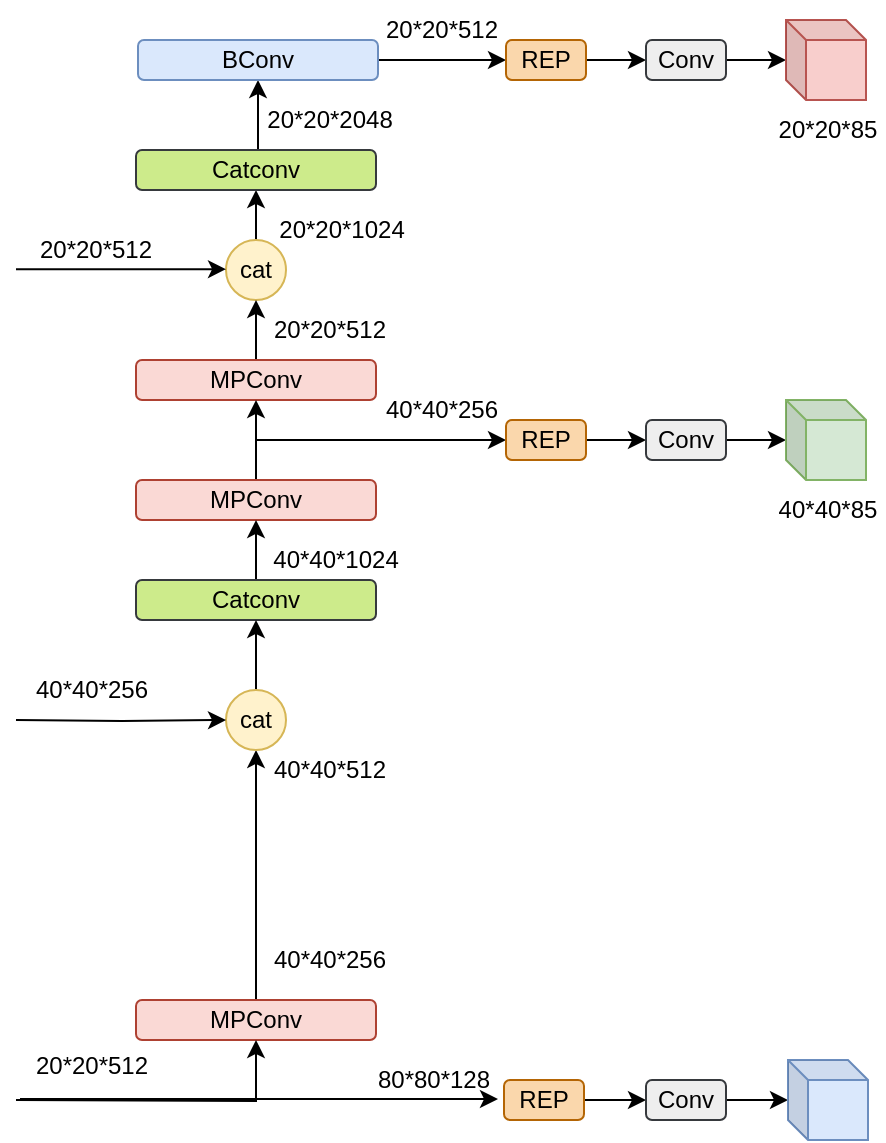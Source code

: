 <mxfile version="21.7.5" type="github">
  <diagram name="第 1 页" id="BxpWBGhLugeLvvQ4xKgi">
    <mxGraphModel dx="1221" dy="751" grid="1" gridSize="10" guides="1" tooltips="1" connect="1" arrows="1" fold="1" page="1" pageScale="1" pageWidth="827" pageHeight="1169" math="0" shadow="0">
      <root>
        <mxCell id="0" />
        <mxCell id="1" parent="0" />
        <mxCell id="-PBef_q32Zkmgs0JqWK8-1" style="edgeStyle=orthogonalEdgeStyle;rounded=0;orthogonalLoop=1;jettySize=auto;html=1;exitX=0.5;exitY=0;exitDx=0;exitDy=0;entryX=0.5;entryY=1;entryDx=0;entryDy=0;" edge="1" parent="1" source="-PBef_q32Zkmgs0JqWK8-2" target="-PBef_q32Zkmgs0JqWK8-15">
          <mxGeometry relative="1" as="geometry" />
        </mxCell>
        <mxCell id="-PBef_q32Zkmgs0JqWK8-2" value="cat" style="ellipse;whiteSpace=wrap;html=1;rounded=1;fillColor=#fff2cc;strokeColor=#d6b656;" vertex="1" parent="1">
          <mxGeometry x="265" y="250" width="30" height="30" as="geometry" />
        </mxCell>
        <mxCell id="-PBef_q32Zkmgs0JqWK8-3" value="" style="edgeStyle=orthogonalEdgeStyle;rounded=0;orthogonalLoop=1;jettySize=auto;html=1;" edge="1" parent="1" source="-PBef_q32Zkmgs0JqWK8-4" target="-PBef_q32Zkmgs0JqWK8-2">
          <mxGeometry relative="1" as="geometry" />
        </mxCell>
        <mxCell id="-PBef_q32Zkmgs0JqWK8-4" value="MPConv" style="whiteSpace=wrap;html=1;rounded=1;fillColor=#fad9d5;strokeColor=#ae4132;" vertex="1" parent="1">
          <mxGeometry x="220" y="310" width="120" height="20" as="geometry" />
        </mxCell>
        <mxCell id="-PBef_q32Zkmgs0JqWK8-5" value="" style="edgeStyle=orthogonalEdgeStyle;rounded=0;orthogonalLoop=1;jettySize=auto;html=1;" edge="1" parent="1" source="-PBef_q32Zkmgs0JqWK8-7" target="-PBef_q32Zkmgs0JqWK8-4">
          <mxGeometry relative="1" as="geometry" />
        </mxCell>
        <mxCell id="-PBef_q32Zkmgs0JqWK8-6" style="edgeStyle=orthogonalEdgeStyle;rounded=0;orthogonalLoop=1;jettySize=auto;html=1;exitX=0.5;exitY=0;exitDx=0;exitDy=0;entryX=0;entryY=0.5;entryDx=0;entryDy=0;" edge="1" parent="1" source="-PBef_q32Zkmgs0JqWK8-7" target="-PBef_q32Zkmgs0JqWK8-21">
          <mxGeometry relative="1" as="geometry" />
        </mxCell>
        <mxCell id="-PBef_q32Zkmgs0JqWK8-7" value="MPConv" style="whiteSpace=wrap;html=1;rounded=1;fillColor=#fad9d5;strokeColor=#ae4132;" vertex="1" parent="1">
          <mxGeometry x="220" y="370" width="120" height="20" as="geometry" />
        </mxCell>
        <mxCell id="-PBef_q32Zkmgs0JqWK8-8" value="" style="edgeStyle=orthogonalEdgeStyle;rounded=0;orthogonalLoop=1;jettySize=auto;html=1;" edge="1" parent="1" source="-PBef_q32Zkmgs0JqWK8-9" target="-PBef_q32Zkmgs0JqWK8-7">
          <mxGeometry relative="1" as="geometry" />
        </mxCell>
        <mxCell id="-PBef_q32Zkmgs0JqWK8-9" value="Catconv" style="whiteSpace=wrap;html=1;rounded=1;fillColor=#cdeb8b;strokeColor=#36393d;" vertex="1" parent="1">
          <mxGeometry x="220" y="420" width="120" height="20" as="geometry" />
        </mxCell>
        <mxCell id="-PBef_q32Zkmgs0JqWK8-10" style="edgeStyle=orthogonalEdgeStyle;rounded=0;orthogonalLoop=1;jettySize=auto;html=1;exitX=0.5;exitY=0;exitDx=0;exitDy=0;entryX=0.5;entryY=1;entryDx=0;entryDy=0;" edge="1" parent="1" source="-PBef_q32Zkmgs0JqWK8-11" target="-PBef_q32Zkmgs0JqWK8-13">
          <mxGeometry relative="1" as="geometry">
            <mxPoint x="264" y="520" as="targetPoint" />
            <Array as="points">
              <mxPoint x="280" y="520" />
              <mxPoint x="280" y="520" />
            </Array>
          </mxGeometry>
        </mxCell>
        <mxCell id="-PBef_q32Zkmgs0JqWK8-11" value="MPConv" style="whiteSpace=wrap;html=1;rounded=1;fillColor=#fad9d5;strokeColor=#ae4132;" vertex="1" parent="1">
          <mxGeometry x="220" y="630" width="120" height="20" as="geometry" />
        </mxCell>
        <mxCell id="-PBef_q32Zkmgs0JqWK8-12" value="" style="edgeStyle=orthogonalEdgeStyle;rounded=0;orthogonalLoop=1;jettySize=auto;html=1;" edge="1" parent="1" source="-PBef_q32Zkmgs0JqWK8-13" target="-PBef_q32Zkmgs0JqWK8-9">
          <mxGeometry relative="1" as="geometry" />
        </mxCell>
        <mxCell id="-PBef_q32Zkmgs0JqWK8-13" value="cat" style="ellipse;whiteSpace=wrap;html=1;rounded=1;fillColor=#fff2cc;strokeColor=#d6b656;" vertex="1" parent="1">
          <mxGeometry x="265" y="475" width="30" height="30" as="geometry" />
        </mxCell>
        <mxCell id="-PBef_q32Zkmgs0JqWK8-14" style="edgeStyle=orthogonalEdgeStyle;rounded=0;orthogonalLoop=1;jettySize=auto;html=1;exitX=0.5;exitY=0;exitDx=0;exitDy=0;entryX=0.5;entryY=1;entryDx=0;entryDy=0;" edge="1" parent="1" source="-PBef_q32Zkmgs0JqWK8-15" target="-PBef_q32Zkmgs0JqWK8-17">
          <mxGeometry relative="1" as="geometry">
            <mxPoint x="280" y="185" as="sourcePoint" />
          </mxGeometry>
        </mxCell>
        <mxCell id="-PBef_q32Zkmgs0JqWK8-15" value="Catconv" style="rounded=1;whiteSpace=wrap;html=1;fillColor=#cdeb8b;strokeColor=#36393d;" vertex="1" parent="1">
          <mxGeometry x="220" y="205" width="120" height="20" as="geometry" />
        </mxCell>
        <mxCell id="-PBef_q32Zkmgs0JqWK8-16" style="edgeStyle=orthogonalEdgeStyle;rounded=0;orthogonalLoop=1;jettySize=auto;html=1;exitX=1;exitY=0.5;exitDx=0;exitDy=0;entryX=0;entryY=0.5;entryDx=0;entryDy=0;" edge="1" parent="1" source="-PBef_q32Zkmgs0JqWK8-17" target="-PBef_q32Zkmgs0JqWK8-19">
          <mxGeometry relative="1" as="geometry" />
        </mxCell>
        <mxCell id="-PBef_q32Zkmgs0JqWK8-17" value="BConv" style="rounded=1;whiteSpace=wrap;html=1;fillColor=#dae8fc;strokeColor=#6c8ebf;" vertex="1" parent="1">
          <mxGeometry x="221" y="150" width="120" height="20" as="geometry" />
        </mxCell>
        <mxCell id="-PBef_q32Zkmgs0JqWK8-18" value="" style="edgeStyle=orthogonalEdgeStyle;rounded=0;orthogonalLoop=1;jettySize=auto;html=1;" edge="1" parent="1" source="-PBef_q32Zkmgs0JqWK8-19" target="-PBef_q32Zkmgs0JqWK8-25">
          <mxGeometry relative="1" as="geometry" />
        </mxCell>
        <mxCell id="-PBef_q32Zkmgs0JqWK8-19" value="REP" style="rounded=1;whiteSpace=wrap;html=1;fillColor=#fad7ac;strokeColor=#b46504;" vertex="1" parent="1">
          <mxGeometry x="405" y="150" width="40" height="20" as="geometry" />
        </mxCell>
        <mxCell id="-PBef_q32Zkmgs0JqWK8-20" value="" style="edgeStyle=orthogonalEdgeStyle;rounded=0;orthogonalLoop=1;jettySize=auto;html=1;" edge="1" parent="1" source="-PBef_q32Zkmgs0JqWK8-21" target="-PBef_q32Zkmgs0JqWK8-27">
          <mxGeometry relative="1" as="geometry" />
        </mxCell>
        <mxCell id="-PBef_q32Zkmgs0JqWK8-21" value="REP" style="rounded=1;whiteSpace=wrap;html=1;fillColor=#fad7ac;strokeColor=#b46504;" vertex="1" parent="1">
          <mxGeometry x="405" y="340" width="40" height="20" as="geometry" />
        </mxCell>
        <mxCell id="-PBef_q32Zkmgs0JqWK8-22" value="" style="edgeStyle=orthogonalEdgeStyle;rounded=0;orthogonalLoop=1;jettySize=auto;html=1;" edge="1" parent="1" source="-PBef_q32Zkmgs0JqWK8-23" target="-PBef_q32Zkmgs0JqWK8-29">
          <mxGeometry relative="1" as="geometry" />
        </mxCell>
        <mxCell id="-PBef_q32Zkmgs0JqWK8-23" value="REP" style="rounded=1;whiteSpace=wrap;html=1;fillColor=#fad7ac;strokeColor=#b46504;" vertex="1" parent="1">
          <mxGeometry x="404" y="670" width="40" height="20" as="geometry" />
        </mxCell>
        <mxCell id="-PBef_q32Zkmgs0JqWK8-24" value="" style="edgeStyle=orthogonalEdgeStyle;rounded=0;orthogonalLoop=1;jettySize=auto;html=1;" edge="1" parent="1" source="-PBef_q32Zkmgs0JqWK8-25" target="-PBef_q32Zkmgs0JqWK8-30">
          <mxGeometry relative="1" as="geometry" />
        </mxCell>
        <mxCell id="-PBef_q32Zkmgs0JqWK8-25" value="Conv" style="rounded=1;whiteSpace=wrap;html=1;fillColor=#eeeeee;strokeColor=#36393d;" vertex="1" parent="1">
          <mxGeometry x="475" y="150" width="40" height="20" as="geometry" />
        </mxCell>
        <mxCell id="-PBef_q32Zkmgs0JqWK8-26" value="" style="edgeStyle=orthogonalEdgeStyle;rounded=0;orthogonalLoop=1;jettySize=auto;html=1;" edge="1" parent="1" source="-PBef_q32Zkmgs0JqWK8-27" target="-PBef_q32Zkmgs0JqWK8-31">
          <mxGeometry relative="1" as="geometry" />
        </mxCell>
        <mxCell id="-PBef_q32Zkmgs0JqWK8-27" value="Conv" style="rounded=1;whiteSpace=wrap;html=1;fillColor=#eeeeee;strokeColor=#36393d;" vertex="1" parent="1">
          <mxGeometry x="475" y="340" width="40" height="20" as="geometry" />
        </mxCell>
        <mxCell id="-PBef_q32Zkmgs0JqWK8-28" value="" style="edgeStyle=orthogonalEdgeStyle;rounded=0;orthogonalLoop=1;jettySize=auto;html=1;" edge="1" parent="1" source="-PBef_q32Zkmgs0JqWK8-29" target="-PBef_q32Zkmgs0JqWK8-32">
          <mxGeometry relative="1" as="geometry" />
        </mxCell>
        <mxCell id="-PBef_q32Zkmgs0JqWK8-29" value="Conv" style="rounded=1;whiteSpace=wrap;html=1;fillColor=#eeeeee;strokeColor=#36393d;" vertex="1" parent="1">
          <mxGeometry x="475" y="670" width="40" height="20" as="geometry" />
        </mxCell>
        <mxCell id="-PBef_q32Zkmgs0JqWK8-30" value="" style="shape=cube;whiteSpace=wrap;html=1;boundedLbl=1;backgroundOutline=1;darkOpacity=0.05;darkOpacity2=0.1;size=10;fontStyle=1;fillColor=#f8cecc;strokeColor=#b85450;" vertex="1" parent="1">
          <mxGeometry x="545" y="140" width="40" height="40" as="geometry" />
        </mxCell>
        <mxCell id="-PBef_q32Zkmgs0JqWK8-31" value="" style="shape=cube;whiteSpace=wrap;html=1;boundedLbl=1;backgroundOutline=1;darkOpacity=0.05;darkOpacity2=0.1;size=10;fillColor=#d5e8d4;strokeColor=#82b366;" vertex="1" parent="1">
          <mxGeometry x="545" y="330" width="40" height="40" as="geometry" />
        </mxCell>
        <mxCell id="-PBef_q32Zkmgs0JqWK8-32" value="" style="shape=cube;whiteSpace=wrap;html=1;boundedLbl=1;backgroundOutline=1;darkOpacity=0.05;darkOpacity2=0.1;size=10;fillColor=#dae8fc;strokeColor=#6c8ebf;" vertex="1" parent="1">
          <mxGeometry x="546" y="660" width="40" height="40" as="geometry" />
        </mxCell>
        <mxCell id="-PBef_q32Zkmgs0JqWK8-33" value="40*40*256" style="text;html=1;strokeColor=none;fillColor=none;align=center;verticalAlign=middle;whiteSpace=wrap;rounded=0;strokeWidth=1;fontSize=12;" vertex="1" parent="1">
          <mxGeometry x="289" y="595" width="56" height="30" as="geometry" />
        </mxCell>
        <mxCell id="-PBef_q32Zkmgs0JqWK8-34" value="40*40*512" style="text;html=1;strokeColor=none;fillColor=none;align=center;verticalAlign=middle;whiteSpace=wrap;rounded=0;strokeWidth=1;fontSize=12;" vertex="1" parent="1">
          <mxGeometry x="289" y="500" width="56" height="30" as="geometry" />
        </mxCell>
        <mxCell id="-PBef_q32Zkmgs0JqWK8-35" value="40*40*1024" style="text;html=1;strokeColor=none;fillColor=none;align=center;verticalAlign=middle;whiteSpace=wrap;rounded=0;strokeWidth=1;fontSize=12;" vertex="1" parent="1">
          <mxGeometry x="292" y="395" width="56" height="30" as="geometry" />
        </mxCell>
        <mxCell id="-PBef_q32Zkmgs0JqWK8-36" value="40*40*256" style="text;html=1;strokeColor=none;fillColor=none;align=center;verticalAlign=middle;whiteSpace=wrap;rounded=0;strokeWidth=1;fontSize=12;" vertex="1" parent="1">
          <mxGeometry x="345" y="320" width="56" height="30" as="geometry" />
        </mxCell>
        <mxCell id="-PBef_q32Zkmgs0JqWK8-37" value="20*20*512" style="text;html=1;strokeColor=none;fillColor=none;align=center;verticalAlign=middle;whiteSpace=wrap;rounded=0;strokeWidth=1;fontSize=12;" vertex="1" parent="1">
          <mxGeometry x="289" y="280" width="56" height="30" as="geometry" />
        </mxCell>
        <mxCell id="-PBef_q32Zkmgs0JqWK8-38" value="20*20*1024" style="text;html=1;strokeColor=none;fillColor=none;align=center;verticalAlign=middle;whiteSpace=wrap;rounded=0;strokeWidth=1;fontSize=12;" vertex="1" parent="1">
          <mxGeometry x="295" y="230" width="56" height="30" as="geometry" />
        </mxCell>
        <mxCell id="-PBef_q32Zkmgs0JqWK8-39" value="20*20*2048" style="text;html=1;strokeColor=none;fillColor=none;align=center;verticalAlign=middle;whiteSpace=wrap;rounded=0;strokeWidth=1;fontSize=12;" vertex="1" parent="1">
          <mxGeometry x="289" y="175" width="56" height="30" as="geometry" />
        </mxCell>
        <mxCell id="-PBef_q32Zkmgs0JqWK8-40" value="20*20*512" style="text;html=1;strokeColor=none;fillColor=none;align=center;verticalAlign=middle;whiteSpace=wrap;rounded=0;strokeWidth=1;fontSize=12;" vertex="1" parent="1">
          <mxGeometry x="345" y="130" width="56" height="30" as="geometry" />
        </mxCell>
        <mxCell id="-PBef_q32Zkmgs0JqWK8-41" value="80*80*128" style="text;html=1;strokeColor=none;fillColor=none;align=center;verticalAlign=middle;whiteSpace=wrap;rounded=0;strokeWidth=1;fontSize=12;" vertex="1" parent="1">
          <mxGeometry x="341" y="655" width="56" height="30" as="geometry" />
        </mxCell>
        <mxCell id="-PBef_q32Zkmgs0JqWK8-42" value="20*20*85" style="text;html=1;strokeColor=none;fillColor=none;align=center;verticalAlign=middle;whiteSpace=wrap;rounded=0;strokeWidth=1;fontSize=12;" vertex="1" parent="1">
          <mxGeometry x="538" y="180" width="56" height="30" as="geometry" />
        </mxCell>
        <mxCell id="-PBef_q32Zkmgs0JqWK8-43" value="40*40*85" style="text;html=1;strokeColor=none;fillColor=none;align=center;verticalAlign=middle;whiteSpace=wrap;rounded=0;strokeWidth=1;fontSize=12;" vertex="1" parent="1">
          <mxGeometry x="538" y="370" width="56" height="30" as="geometry" />
        </mxCell>
        <mxCell id="-PBef_q32Zkmgs0JqWK8-44" style="edgeStyle=orthogonalEdgeStyle;rounded=0;orthogonalLoop=1;jettySize=auto;html=1;exitX=1;exitY=0.5;exitDx=0;exitDy=0;entryX=0;entryY=0.5;entryDx=0;entryDy=0;" edge="1" parent="1">
          <mxGeometry relative="1" as="geometry">
            <mxPoint x="162" y="679.5" as="sourcePoint" />
            <mxPoint x="401" y="679.5" as="targetPoint" />
          </mxGeometry>
        </mxCell>
        <mxCell id="-PBef_q32Zkmgs0JqWK8-46" style="edgeStyle=orthogonalEdgeStyle;rounded=0;orthogonalLoop=1;jettySize=auto;html=1;entryX=0;entryY=0.5;entryDx=0;entryDy=0;" edge="1" parent="1" target="-PBef_q32Zkmgs0JqWK8-13">
          <mxGeometry relative="1" as="geometry">
            <mxPoint x="160" y="490" as="sourcePoint" />
            <mxPoint x="400.5" y="540" as="targetPoint" />
          </mxGeometry>
        </mxCell>
        <mxCell id="-PBef_q32Zkmgs0JqWK8-47" style="edgeStyle=orthogonalEdgeStyle;rounded=0;orthogonalLoop=1;jettySize=auto;html=1;entryX=0;entryY=0.5;entryDx=0;entryDy=0;" edge="1" parent="1">
          <mxGeometry relative="1" as="geometry">
            <mxPoint x="160" y="264.58" as="sourcePoint" />
            <mxPoint x="265" y="264.58" as="targetPoint" />
          </mxGeometry>
        </mxCell>
        <mxCell id="-PBef_q32Zkmgs0JqWK8-48" value="20*20*512" style="text;html=1;strokeColor=none;fillColor=none;align=center;verticalAlign=middle;whiteSpace=wrap;rounded=0;strokeWidth=1;fontSize=12;" vertex="1" parent="1">
          <mxGeometry x="170" y="240" width="60" height="30" as="geometry" />
        </mxCell>
        <mxCell id="-PBef_q32Zkmgs0JqWK8-49" value="40*40*256" style="text;html=1;strokeColor=none;fillColor=none;align=center;verticalAlign=middle;whiteSpace=wrap;rounded=0;strokeWidth=1;fontSize=12;" vertex="1" parent="1">
          <mxGeometry x="170" y="460" width="56" height="30" as="geometry" />
        </mxCell>
        <mxCell id="-PBef_q32Zkmgs0JqWK8-50" value="20*20*512" style="text;html=1;strokeColor=none;fillColor=none;align=center;verticalAlign=middle;whiteSpace=wrap;rounded=0;strokeWidth=1;fontSize=12;" vertex="1" parent="1">
          <mxGeometry x="168" y="655" width="60" height="15" as="geometry" />
        </mxCell>
        <mxCell id="-PBef_q32Zkmgs0JqWK8-52" style="edgeStyle=orthogonalEdgeStyle;rounded=0;orthogonalLoop=1;jettySize=auto;html=1;entryX=0.5;entryY=1;entryDx=0;entryDy=0;" edge="1" parent="1" target="-PBef_q32Zkmgs0JqWK8-11">
          <mxGeometry relative="1" as="geometry">
            <mxPoint x="160" y="680" as="sourcePoint" />
            <mxPoint x="411" y="689.5" as="targetPoint" />
          </mxGeometry>
        </mxCell>
      </root>
    </mxGraphModel>
  </diagram>
</mxfile>
